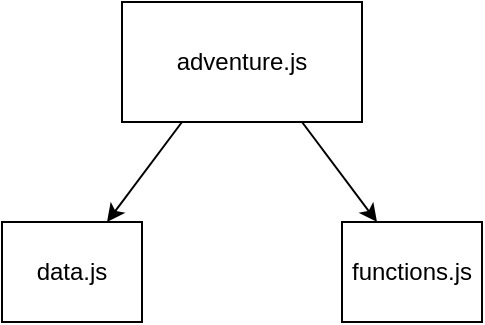 <mxfile>
    <diagram id="Osr0SLMf7xSPS8bocnQV" name="Page-1">
        <mxGraphModel dx="311" dy="357" grid="1" gridSize="10" guides="1" tooltips="1" connect="1" arrows="1" fold="1" page="1" pageScale="1" pageWidth="850" pageHeight="1100" math="0" shadow="0">
            <root>
                <mxCell id="0"/>
                <mxCell id="1" parent="0"/>
                <mxCell id="7" style="edgeStyle=none;html=1;exitX=0.25;exitY=1;exitDx=0;exitDy=0;entryX=0.75;entryY=0;entryDx=0;entryDy=0;" edge="1" parent="1" source="2" target="3">
                    <mxGeometry relative="1" as="geometry"/>
                </mxCell>
                <mxCell id="8" style="edgeStyle=none;html=1;exitX=0.75;exitY=1;exitDx=0;exitDy=0;entryX=0.25;entryY=0;entryDx=0;entryDy=0;" edge="1" parent="1" source="2" target="4">
                    <mxGeometry relative="1" as="geometry"/>
                </mxCell>
                <mxCell id="2" value="adventure.js" style="whiteSpace=wrap;html=1;" vertex="1" parent="1">
                    <mxGeometry x="90" y="40" width="120" height="60" as="geometry"/>
                </mxCell>
                <mxCell id="3" value="data.js" style="whiteSpace=wrap;html=1;" vertex="1" parent="1">
                    <mxGeometry x="30" y="150" width="70" height="50" as="geometry"/>
                </mxCell>
                <mxCell id="4" value="functions.js" style="whiteSpace=wrap;html=1;" vertex="1" parent="1">
                    <mxGeometry x="200" y="150" width="70" height="50" as="geometry"/>
                </mxCell>
            </root>
        </mxGraphModel>
    </diagram>
</mxfile>